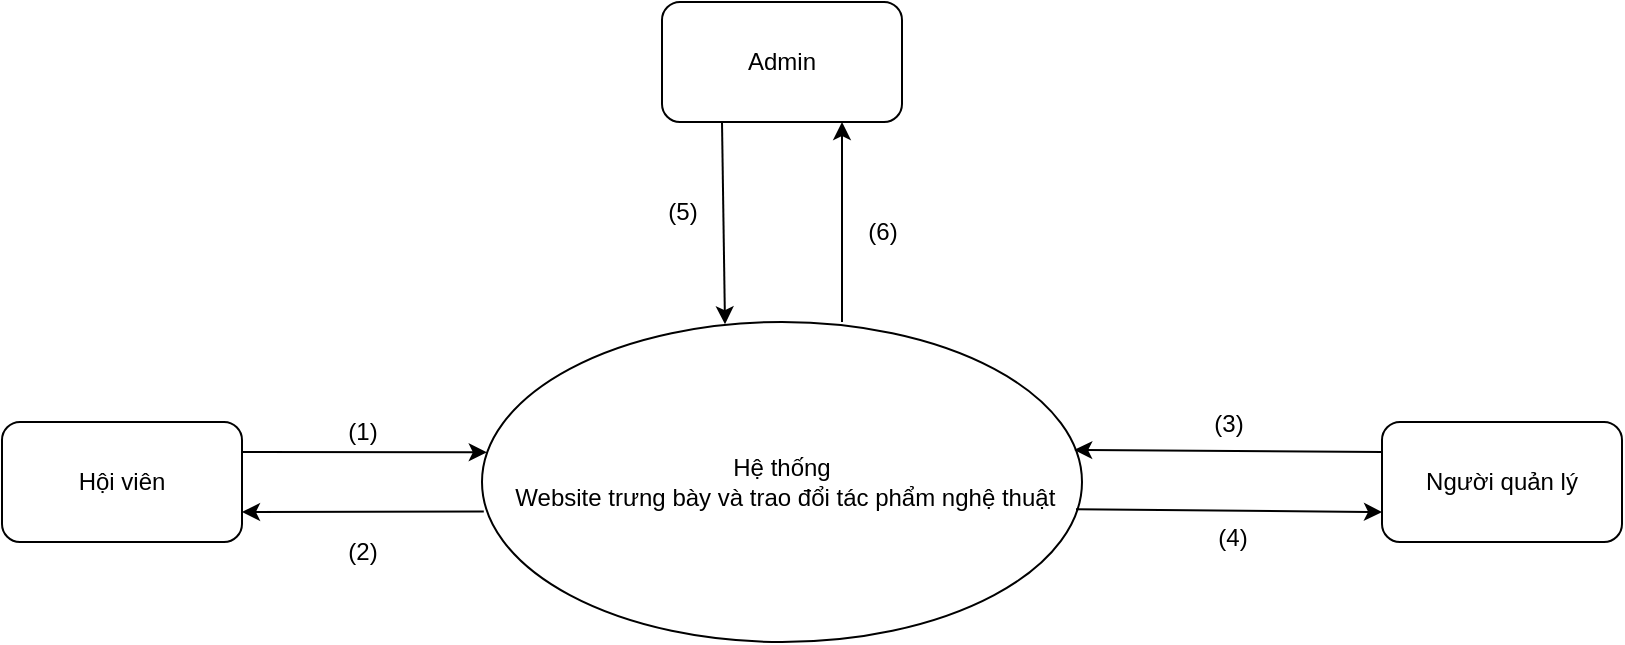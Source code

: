 <mxfile version="24.7.7">
  <diagram name="Page-1" id="YWk7_IZamLLMoI5iWTO9">
    <mxGraphModel grid="0" page="0" gridSize="10" guides="1" tooltips="1" connect="1" arrows="1" fold="1" pageScale="1" pageWidth="850" pageHeight="1100" math="0" shadow="0">
      <root>
        <mxCell id="0" />
        <mxCell id="1" parent="0" />
        <mxCell id="9V2KDq_AXjThBjVVLodt-1" value="Hệ thống&lt;div&gt;&amp;nbsp;Website trưng bày và trao đổi tác phẩm nghệ thuật&lt;/div&gt;" style="ellipse;whiteSpace=wrap;html=1;" vertex="1" parent="1">
          <mxGeometry x="180" y="240" width="300" height="160" as="geometry" />
        </mxCell>
        <mxCell id="9V2KDq_AXjThBjVVLodt-2" value="Hội viên" style="rounded=1;whiteSpace=wrap;html=1;" vertex="1" parent="1">
          <mxGeometry x="-60" y="290" width="120" height="60" as="geometry" />
        </mxCell>
        <mxCell id="9V2KDq_AXjThBjVVLodt-3" value="Người quản lý" style="rounded=1;whiteSpace=wrap;html=1;" vertex="1" parent="1">
          <mxGeometry x="630" y="290" width="120" height="60" as="geometry" />
        </mxCell>
        <mxCell id="9V2KDq_AXjThBjVVLodt-5" value="" style="endArrow=classic;html=1;rounded=0;exitX=1;exitY=0.25;exitDx=0;exitDy=0;entryX=0.008;entryY=0.407;entryDx=0;entryDy=0;entryPerimeter=0;" edge="1" parent="1" source="9V2KDq_AXjThBjVVLodt-2" target="9V2KDq_AXjThBjVVLodt-1">
          <mxGeometry width="50" height="50" relative="1" as="geometry">
            <mxPoint x="400" y="320" as="sourcePoint" />
            <mxPoint x="450" y="270" as="targetPoint" />
          </mxGeometry>
        </mxCell>
        <mxCell id="9V2KDq_AXjThBjVVLodt-8" value="" style="endArrow=classic;html=1;rounded=0;entryX=1;entryY=0.75;entryDx=0;entryDy=0;exitX=0.003;exitY=0.592;exitDx=0;exitDy=0;exitPerimeter=0;" edge="1" parent="1" source="9V2KDq_AXjThBjVVLodt-1" target="9V2KDq_AXjThBjVVLodt-2">
          <mxGeometry width="50" height="50" relative="1" as="geometry">
            <mxPoint x="170" y="331" as="sourcePoint" />
            <mxPoint x="100" y="450" as="targetPoint" />
          </mxGeometry>
        </mxCell>
        <mxCell id="9V2KDq_AXjThBjVVLodt-9" value="" style="endArrow=classic;html=1;rounded=0;exitX=0;exitY=0.25;exitDx=0;exitDy=0;entryX=0.987;entryY=0.4;entryDx=0;entryDy=0;entryPerimeter=0;" edge="1" parent="1" source="9V2KDq_AXjThBjVVLodt-3" target="9V2KDq_AXjThBjVVLodt-1">
          <mxGeometry width="50" height="50" relative="1" as="geometry">
            <mxPoint x="190" y="343" as="sourcePoint" />
            <mxPoint x="50" y="345" as="targetPoint" />
          </mxGeometry>
        </mxCell>
        <mxCell id="9V2KDq_AXjThBjVVLodt-10" value="" style="endArrow=classic;html=1;rounded=0;entryX=0;entryY=0.75;entryDx=0;entryDy=0;exitX=0.99;exitY=0.585;exitDx=0;exitDy=0;exitPerimeter=0;" edge="1" parent="1" source="9V2KDq_AXjThBjVVLodt-1" target="9V2KDq_AXjThBjVVLodt-3">
          <mxGeometry width="50" height="50" relative="1" as="geometry">
            <mxPoint x="50" y="315" as="sourcePoint" />
            <mxPoint x="192" y="327" as="targetPoint" />
          </mxGeometry>
        </mxCell>
        <mxCell id="9V2KDq_AXjThBjVVLodt-11" value="Admin" style="rounded=1;whiteSpace=wrap;html=1;" vertex="1" parent="1">
          <mxGeometry x="270" y="80" width="120" height="60" as="geometry" />
        </mxCell>
        <mxCell id="9V2KDq_AXjThBjVVLodt-12" value="" style="endArrow=classic;html=1;rounded=0;exitX=0.25;exitY=1;exitDx=0;exitDy=0;entryX=0.405;entryY=0.007;entryDx=0;entryDy=0;entryPerimeter=0;" edge="1" parent="1" source="9V2KDq_AXjThBjVVLodt-11" target="9V2KDq_AXjThBjVVLodt-1">
          <mxGeometry width="50" height="50" relative="1" as="geometry">
            <mxPoint x="50" y="315" as="sourcePoint" />
            <mxPoint x="192" y="327" as="targetPoint" />
          </mxGeometry>
        </mxCell>
        <mxCell id="9V2KDq_AXjThBjVVLodt-13" value="" style="endArrow=classic;html=1;rounded=0;exitX=0.6;exitY=0;exitDx=0;exitDy=0;exitPerimeter=0;entryX=0.75;entryY=1;entryDx=0;entryDy=0;" edge="1" parent="1" source="9V2KDq_AXjThBjVVLodt-1" target="9V2KDq_AXjThBjVVLodt-11">
          <mxGeometry width="50" height="50" relative="1" as="geometry">
            <mxPoint x="190" y="343" as="sourcePoint" />
            <mxPoint x="50" y="345" as="targetPoint" />
          </mxGeometry>
        </mxCell>
        <mxCell id="9V2KDq_AXjThBjVVLodt-15" value="(1)" style="text;html=1;align=center;verticalAlign=middle;resizable=0;points=[];autosize=1;strokeColor=none;fillColor=none;" vertex="1" parent="1">
          <mxGeometry x="100" y="280" width="40" height="30" as="geometry" />
        </mxCell>
        <mxCell id="9V2KDq_AXjThBjVVLodt-17" value="(2)" style="text;html=1;align=center;verticalAlign=middle;resizable=0;points=[];autosize=1;strokeColor=none;fillColor=none;" vertex="1" parent="1">
          <mxGeometry x="100" y="340" width="40" height="30" as="geometry" />
        </mxCell>
        <mxCell id="9V2KDq_AXjThBjVVLodt-18" value="(3)" style="text;html=1;align=center;verticalAlign=middle;resizable=0;points=[];autosize=1;strokeColor=none;fillColor=none;" vertex="1" parent="1">
          <mxGeometry x="533" y="276" width="40" height="30" as="geometry" />
        </mxCell>
        <mxCell id="9V2KDq_AXjThBjVVLodt-19" value="(4)" style="text;html=1;align=center;verticalAlign=middle;resizable=0;points=[];autosize=1;strokeColor=none;fillColor=none;" vertex="1" parent="1">
          <mxGeometry x="535" y="333" width="40" height="30" as="geometry" />
        </mxCell>
        <mxCell id="9V2KDq_AXjThBjVVLodt-20" value="(6)" style="text;html=1;align=center;verticalAlign=middle;resizable=0;points=[];autosize=1;strokeColor=none;fillColor=none;" vertex="1" parent="1">
          <mxGeometry x="360" y="180" width="40" height="30" as="geometry" />
        </mxCell>
        <mxCell id="9V2KDq_AXjThBjVVLodt-21" value="(5)" style="text;html=1;align=center;verticalAlign=middle;resizable=0;points=[];autosize=1;strokeColor=none;fillColor=none;" vertex="1" parent="1">
          <mxGeometry x="260" y="170" width="40" height="30" as="geometry" />
        </mxCell>
      </root>
    </mxGraphModel>
  </diagram>
</mxfile>
